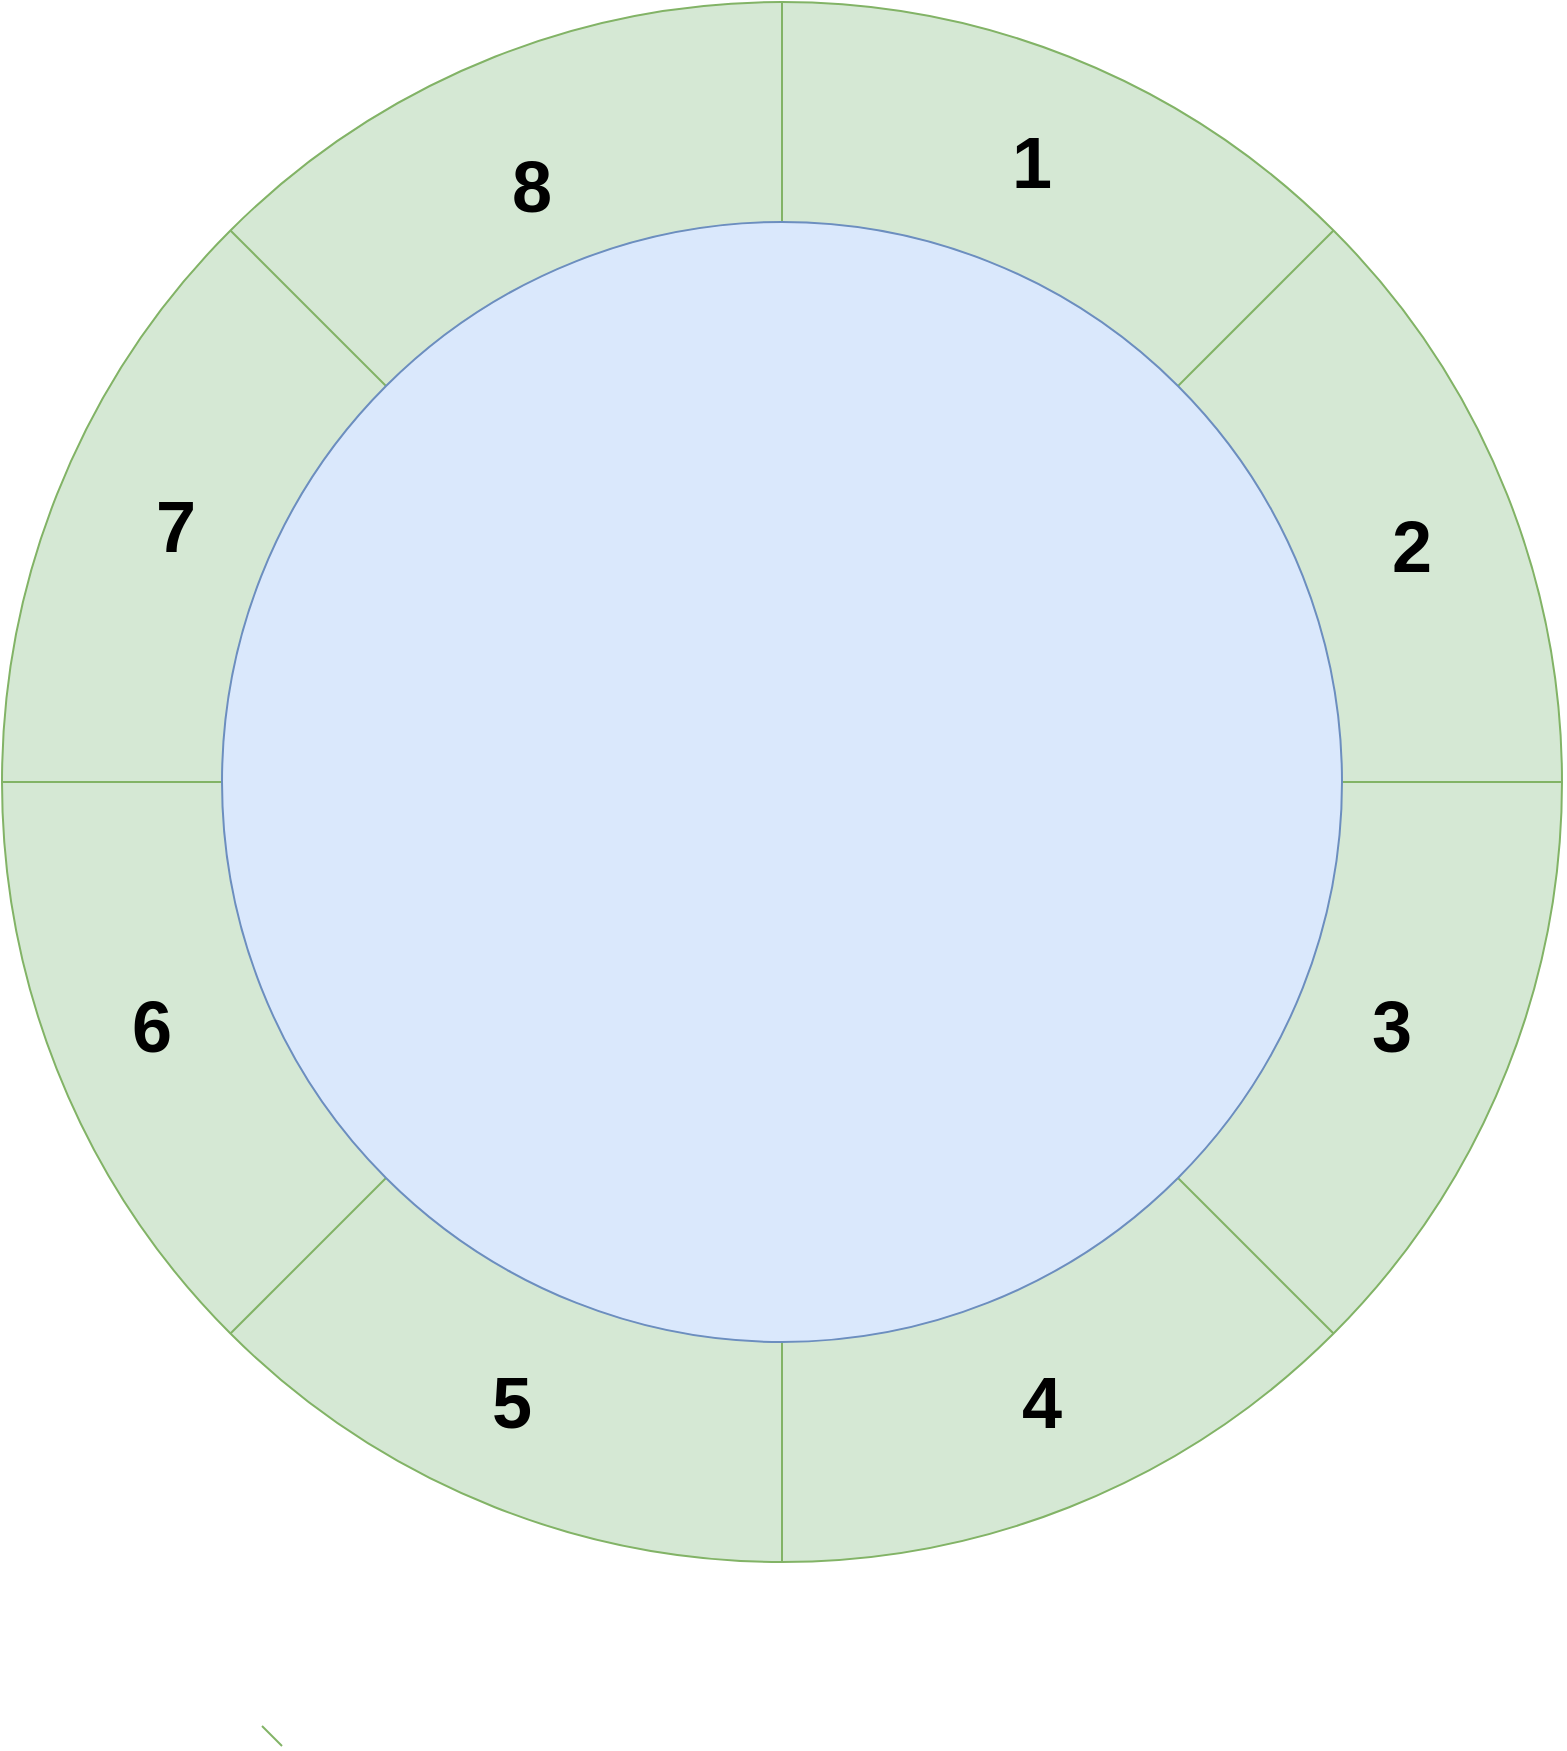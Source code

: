 <mxfile version="10.6.3" type="device"><diagram id="nceFURIeuZzJPAJLoXWW" name="Page-1"><mxGraphModel dx="1410" dy="1156" grid="1" gridSize="10" guides="1" tooltips="1" connect="1" arrows="1" fold="1" page="1" pageScale="1" pageWidth="827" pageHeight="1169" math="0" shadow="0"><root><mxCell id="0"/><mxCell id="1" parent="0"/><mxCell id="FtBx5OB6R3akOCum7wWc-20" value="" style="ellipse;whiteSpace=wrap;html=1;aspect=fixed;fontStyle=1;horizontal=1;verticalAlign=middle;fillColor=#d5e8d4;strokeColor=#82b366;" vertex="1" parent="1"><mxGeometry x="740" y="228" width="780" height="780" as="geometry"/></mxCell><mxCell id="FtBx5OB6R3akOCum7wWc-21" value="" style="endArrow=none;html=1;exitX=0;exitY=0.5;exitDx=0;exitDy=0;entryX=1;entryY=0.5;entryDx=0;entryDy=0;fontStyle=1;horizontal=1;verticalAlign=middle;fillColor=#d5e8d4;strokeColor=#82b366;" edge="1" parent="1" source="FtBx5OB6R3akOCum7wWc-20" target="FtBx5OB6R3akOCum7wWc-20"><mxGeometry width="50" height="50" relative="1" as="geometry"><mxPoint x="1150" y="600" as="sourcePoint"/><mxPoint x="1200" y="550" as="targetPoint"/></mxGeometry></mxCell><mxCell id="FtBx5OB6R3akOCum7wWc-22" value="" style="endArrow=none;html=1;entryX=0;entryY=0;entryDx=0;entryDy=0;exitX=1;exitY=1;exitDx=0;exitDy=0;fontStyle=1;horizontal=1;verticalAlign=middle;fillColor=#d5e8d4;strokeColor=#82b366;" edge="1" parent="1" source="FtBx5OB6R3akOCum7wWc-20" target="FtBx5OB6R3akOCum7wWc-20"><mxGeometry width="50" height="50" relative="1" as="geometry"><mxPoint x="1040" y="430" as="sourcePoint"/><mxPoint x="1090" y="380" as="targetPoint"/></mxGeometry></mxCell><mxCell id="FtBx5OB6R3akOCum7wWc-23" value="" style="endArrow=none;html=1;entryX=0.5;entryY=0;entryDx=0;entryDy=0;exitX=0.5;exitY=1;exitDx=0;exitDy=0;fontStyle=1;horizontal=1;verticalAlign=middle;fillColor=#d5e8d4;strokeColor=#82b366;" edge="1" parent="1" source="FtBx5OB6R3akOCum7wWc-20" target="FtBx5OB6R3akOCum7wWc-20"><mxGeometry width="50" height="50" relative="1" as="geometry"><mxPoint x="1100" y="770" as="sourcePoint"/><mxPoint x="1150" y="720" as="targetPoint"/></mxGeometry></mxCell><mxCell id="FtBx5OB6R3akOCum7wWc-24" value="" style="endArrow=none;html=1;entryX=1;entryY=0;entryDx=0;entryDy=0;exitX=0;exitY=1;exitDx=0;exitDy=0;fontStyle=1;horizontal=1;verticalAlign=middle;fillColor=#d5e8d4;strokeColor=#82b366;" edge="1" parent="1" source="FtBx5OB6R3akOCum7wWc-20" target="FtBx5OB6R3akOCum7wWc-20"><mxGeometry width="50" height="50" relative="1" as="geometry"><mxPoint x="960" y="770" as="sourcePoint"/><mxPoint x="1010" y="720" as="targetPoint"/></mxGeometry></mxCell><mxCell id="FtBx5OB6R3akOCum7wWc-25" value="" style="endArrow=none;html=1;fontStyle=1;horizontal=1;verticalAlign=middle;fillColor=#d5e8d4;strokeColor=#82b366;" edge="1" parent="1"><mxGeometry width="50" height="50" relative="1" as="geometry"><mxPoint x="870" y="1090" as="sourcePoint"/><mxPoint x="880" y="1100" as="targetPoint"/></mxGeometry></mxCell><mxCell id="FtBx5OB6R3akOCum7wWc-26" value="" style="ellipse;whiteSpace=wrap;html=1;aspect=fixed;fontStyle=1;horizontal=1;verticalAlign=middle;fillColor=#dae8fc;strokeColor=#6c8ebf;" vertex="1" parent="1"><mxGeometry x="850" y="338" width="560" height="560" as="geometry"/></mxCell><mxCell id="FtBx5OB6R3akOCum7wWc-27" value="&lt;font style=&quot;font-size: 36px&quot;&gt;1&lt;/font&gt;" style="text;html=1;strokeColor=none;fillColor=#d5e8d4;align=center;verticalAlign=middle;whiteSpace=wrap;rounded=0;fontStyle=1;fontSize=18;horizontal=1;gradientColor=none;" vertex="1" parent="1"><mxGeometry x="1220" y="278" width="70" height="60" as="geometry"/></mxCell><mxCell id="FtBx5OB6R3akOCum7wWc-29" value="&lt;font style=&quot;font-size: 36px&quot;&gt;8&lt;/font&gt;" style="text;html=1;strokeColor=none;fillColor=#d5e8d4;align=center;verticalAlign=middle;whiteSpace=wrap;rounded=0;fontStyle=1;fontSize=18;horizontal=1;gradientColor=none;" vertex="1" parent="1"><mxGeometry x="970" y="290" width="70" height="60" as="geometry"/></mxCell><mxCell id="FtBx5OB6R3akOCum7wWc-30" value="&lt;font style=&quot;font-size: 36px&quot;&gt;7&lt;/font&gt;" style="text;html=1;strokeColor=none;fillColor=#d5e8d4;align=center;verticalAlign=middle;whiteSpace=wrap;rounded=0;fontStyle=1;fontSize=18;horizontal=1;gradientColor=none;" vertex="1" parent="1"><mxGeometry x="791.5" y="460" width="70" height="60" as="geometry"/></mxCell><mxCell id="FtBx5OB6R3akOCum7wWc-31" value="&lt;font style=&quot;font-size: 36px&quot;&gt;6&lt;/font&gt;" style="text;html=1;strokeColor=none;fillColor=#d5e8d4;align=center;verticalAlign=middle;whiteSpace=wrap;rounded=0;fontStyle=1;fontSize=18;horizontal=1;gradientColor=none;" vertex="1" parent="1"><mxGeometry x="780" y="710" width="70" height="60" as="geometry"/></mxCell><mxCell id="FtBx5OB6R3akOCum7wWc-32" value="&lt;font style=&quot;font-size: 36px&quot;&gt;5&lt;/font&gt;" style="text;html=1;strokeColor=none;fillColor=#d5e8d4;align=center;verticalAlign=middle;whiteSpace=wrap;rounded=0;fontStyle=1;fontSize=18;horizontal=1;gradientColor=none;" vertex="1" parent="1"><mxGeometry x="960" y="898" width="70" height="60" as="geometry"/></mxCell><mxCell id="FtBx5OB6R3akOCum7wWc-33" value="&lt;font style=&quot;font-size: 36px&quot;&gt;4&lt;/font&gt;" style="text;html=1;strokeColor=none;fillColor=#d5e8d4;align=center;verticalAlign=middle;whiteSpace=wrap;rounded=0;fontStyle=1;fontSize=18;horizontal=1;gradientColor=none;" vertex="1" parent="1"><mxGeometry x="1225" y="898" width="70" height="60" as="geometry"/></mxCell><mxCell id="FtBx5OB6R3akOCum7wWc-34" value="&lt;font style=&quot;font-size: 36px&quot;&gt;3&lt;/font&gt;" style="text;html=1;strokeColor=none;fillColor=#d5e8d4;align=center;verticalAlign=middle;whiteSpace=wrap;rounded=0;fontStyle=1;fontSize=18;horizontal=1;gradientColor=none;" vertex="1" parent="1"><mxGeometry x="1400" y="710" width="70" height="60" as="geometry"/></mxCell><mxCell id="FtBx5OB6R3akOCum7wWc-35" value="&lt;font style=&quot;font-size: 36px&quot;&gt;2&lt;/font&gt;" style="text;html=1;strokeColor=none;fillColor=#d5e8d4;align=center;verticalAlign=middle;whiteSpace=wrap;rounded=0;fontStyle=1;fontSize=18;horizontal=1;gradientColor=none;" vertex="1" parent="1"><mxGeometry x="1410" y="470" width="70" height="60" as="geometry"/></mxCell></root></mxGraphModel></diagram></mxfile>